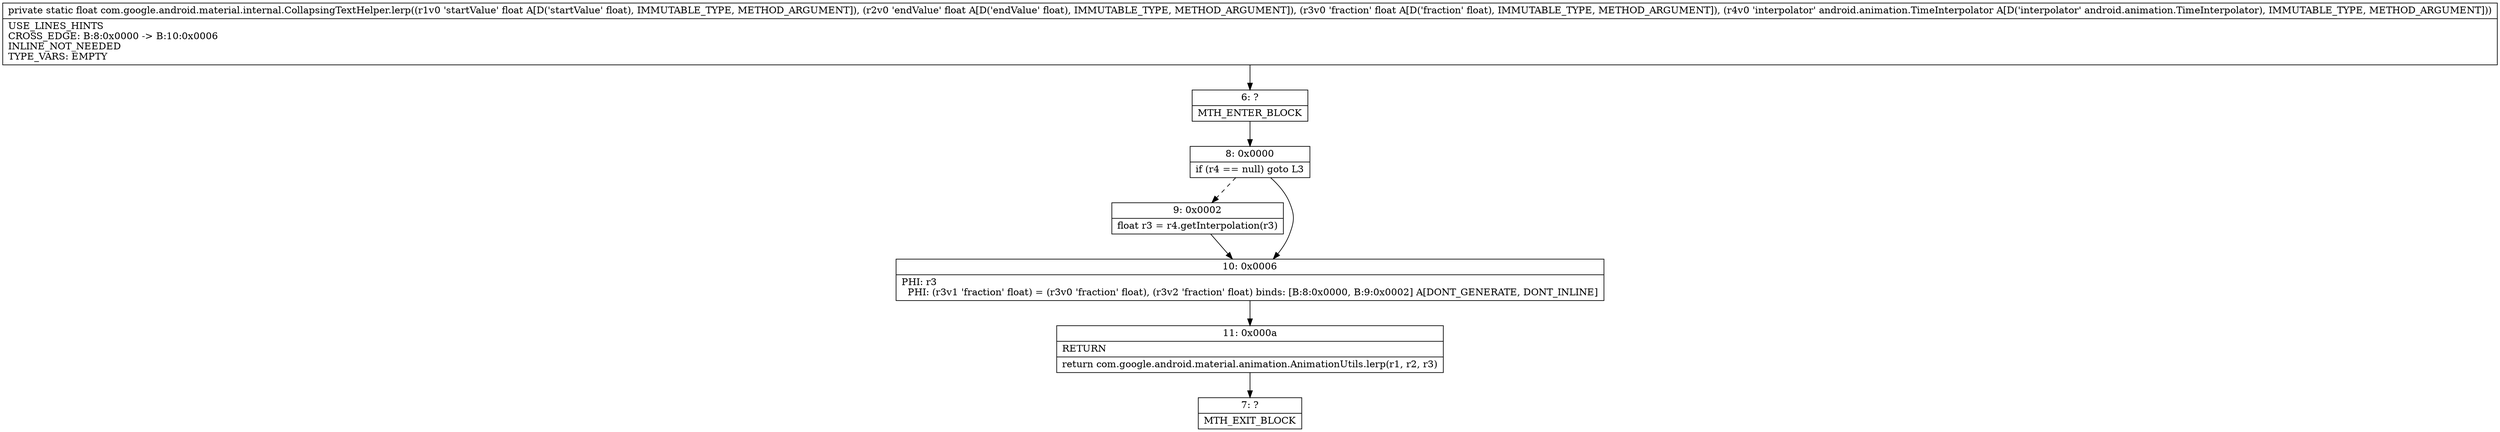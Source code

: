digraph "CFG forcom.google.android.material.internal.CollapsingTextHelper.lerp(FFFLandroid\/animation\/TimeInterpolator;)F" {
Node_6 [shape=record,label="{6\:\ ?|MTH_ENTER_BLOCK\l}"];
Node_8 [shape=record,label="{8\:\ 0x0000|if (r4 == null) goto L3\l}"];
Node_9 [shape=record,label="{9\:\ 0x0002|float r3 = r4.getInterpolation(r3)\l}"];
Node_10 [shape=record,label="{10\:\ 0x0006|PHI: r3 \l  PHI: (r3v1 'fraction' float) = (r3v0 'fraction' float), (r3v2 'fraction' float) binds: [B:8:0x0000, B:9:0x0002] A[DONT_GENERATE, DONT_INLINE]\l}"];
Node_11 [shape=record,label="{11\:\ 0x000a|RETURN\l|return com.google.android.material.animation.AnimationUtils.lerp(r1, r2, r3)\l}"];
Node_7 [shape=record,label="{7\:\ ?|MTH_EXIT_BLOCK\l}"];
MethodNode[shape=record,label="{private static float com.google.android.material.internal.CollapsingTextHelper.lerp((r1v0 'startValue' float A[D('startValue' float), IMMUTABLE_TYPE, METHOD_ARGUMENT]), (r2v0 'endValue' float A[D('endValue' float), IMMUTABLE_TYPE, METHOD_ARGUMENT]), (r3v0 'fraction' float A[D('fraction' float), IMMUTABLE_TYPE, METHOD_ARGUMENT]), (r4v0 'interpolator' android.animation.TimeInterpolator A[D('interpolator' android.animation.TimeInterpolator), IMMUTABLE_TYPE, METHOD_ARGUMENT]))  | USE_LINES_HINTS\lCROSS_EDGE: B:8:0x0000 \-\> B:10:0x0006\lINLINE_NOT_NEEDED\lTYPE_VARS: EMPTY\l}"];
MethodNode -> Node_6;Node_6 -> Node_8;
Node_8 -> Node_9[style=dashed];
Node_8 -> Node_10;
Node_9 -> Node_10;
Node_10 -> Node_11;
Node_11 -> Node_7;
}

